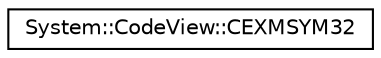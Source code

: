 digraph G
{
  edge [fontname="Helvetica",fontsize="10",labelfontname="Helvetica",labelfontsize="10"];
  node [fontname="Helvetica",fontsize="10",shape=record];
  rankdir="LR";
  Node1 [label="System::CodeView::CEXMSYM32",height=0.2,width=0.4,color="black", fillcolor="white", style="filled",URL="$struct_system_1_1_code_view_1_1_c_e_x_m_s_y_m32.html"];
}
